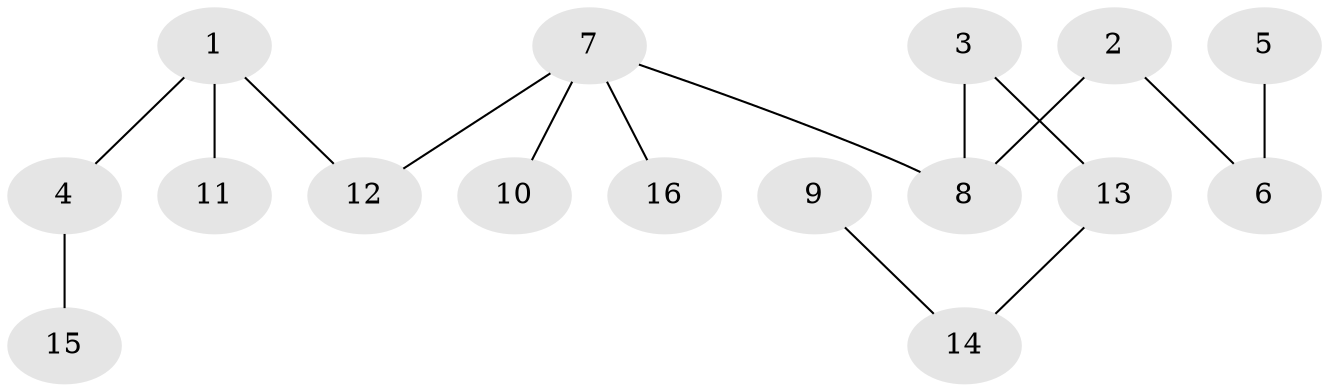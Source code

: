 // original degree distribution, {2: 0.21153846153846154, 3: 0.15384615384615385, 4: 0.09615384615384616, 5: 0.038461538461538464, 1: 0.5}
// Generated by graph-tools (version 1.1) at 2025/37/03/04/25 23:37:24]
// undirected, 16 vertices, 15 edges
graph export_dot {
  node [color=gray90,style=filled];
  1;
  2;
  3;
  4;
  5;
  6;
  7;
  8;
  9;
  10;
  11;
  12;
  13;
  14;
  15;
  16;
  1 -- 4 [weight=1.0];
  1 -- 11 [weight=1.0];
  1 -- 12 [weight=1.0];
  2 -- 6 [weight=1.0];
  2 -- 8 [weight=1.0];
  3 -- 8 [weight=1.0];
  3 -- 13 [weight=1.0];
  4 -- 15 [weight=1.0];
  5 -- 6 [weight=1.0];
  7 -- 8 [weight=1.0];
  7 -- 10 [weight=1.0];
  7 -- 12 [weight=1.0];
  7 -- 16 [weight=1.0];
  9 -- 14 [weight=1.0];
  13 -- 14 [weight=1.0];
}
